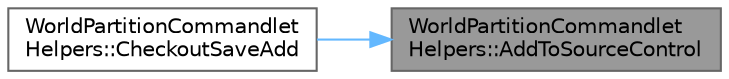 digraph "WorldPartitionCommandletHelpers::AddToSourceControl"
{
 // INTERACTIVE_SVG=YES
 // LATEX_PDF_SIZE
  bgcolor="transparent";
  edge [fontname=Helvetica,fontsize=10,labelfontname=Helvetica,labelfontsize=10];
  node [fontname=Helvetica,fontsize=10,shape=box,height=0.2,width=0.4];
  rankdir="RL";
  Node1 [id="Node000001",label="WorldPartitionCommandlet\lHelpers::AddToSourceControl",height=0.2,width=0.4,color="gray40", fillcolor="grey60", style="filled", fontcolor="black",tooltip=" "];
  Node1 -> Node2 [id="edge1_Node000001_Node000002",dir="back",color="steelblue1",style="solid",tooltip=" "];
  Node2 [id="Node000002",label="WorldPartitionCommandlet\lHelpers::CheckoutSaveAdd",height=0.2,width=0.4,color="grey40", fillcolor="white", style="filled",URL="$d8/de4/namespaceWorldPartitionCommandletHelpers.html#a92cf69bb6f79d3e51005c6b4ddc1e267",tooltip=" "];
}
